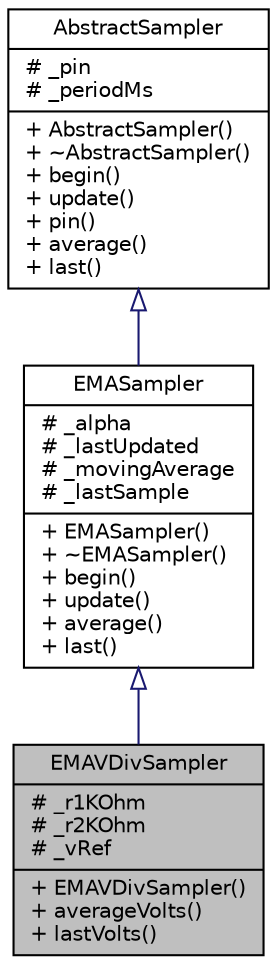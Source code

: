 digraph "EMAVDivSampler"
{
  edge [fontname="Helvetica",fontsize="10",labelfontname="Helvetica",labelfontsize="10"];
  node [fontname="Helvetica",fontsize="10",shape=record];
  Node0 [label="{EMAVDivSampler\n|# _r1KOhm\l# _r2KOhm\l# _vRef\l|+ EMAVDivSampler()\l+ averageVolts()\l+ lastVolts()\l}",height=0.2,width=0.4,color="black", fillcolor="grey75", style="filled", fontcolor="black"];
  Node1 -> Node0 [dir="back",color="midnightblue",fontsize="10",style="solid",arrowtail="onormal",fontname="Helvetica"];
  Node1 [label="{EMASampler\n|# _alpha\l# _lastUpdated\l# _movingAverage\l# _lastSample\l|+ EMASampler()\l+ ~EMASampler()\l+ begin()\l+ update()\l+ average()\l+ last()\l}",height=0.2,width=0.4,color="black", fillcolor="white", style="filled",URL="$classEMASampler.html",tooltip="Exponential Moving Average (EMA) analog pin sampler. "];
  Node2 -> Node1 [dir="back",color="midnightblue",fontsize="10",style="solid",arrowtail="onormal",fontname="Helvetica"];
  Node2 [label="{AbstractSampler\n|# _pin\l# _periodMs\l|+ AbstractSampler()\l+ ~AbstractSampler()\l+ begin()\l+ update()\l+ pin()\l+ average()\l+ last()\l}",height=0.2,width=0.4,color="black", fillcolor="white", style="filled",URL="$classAbstractSampler.html",tooltip="Base class for analog pin sampling classes. "];
}
